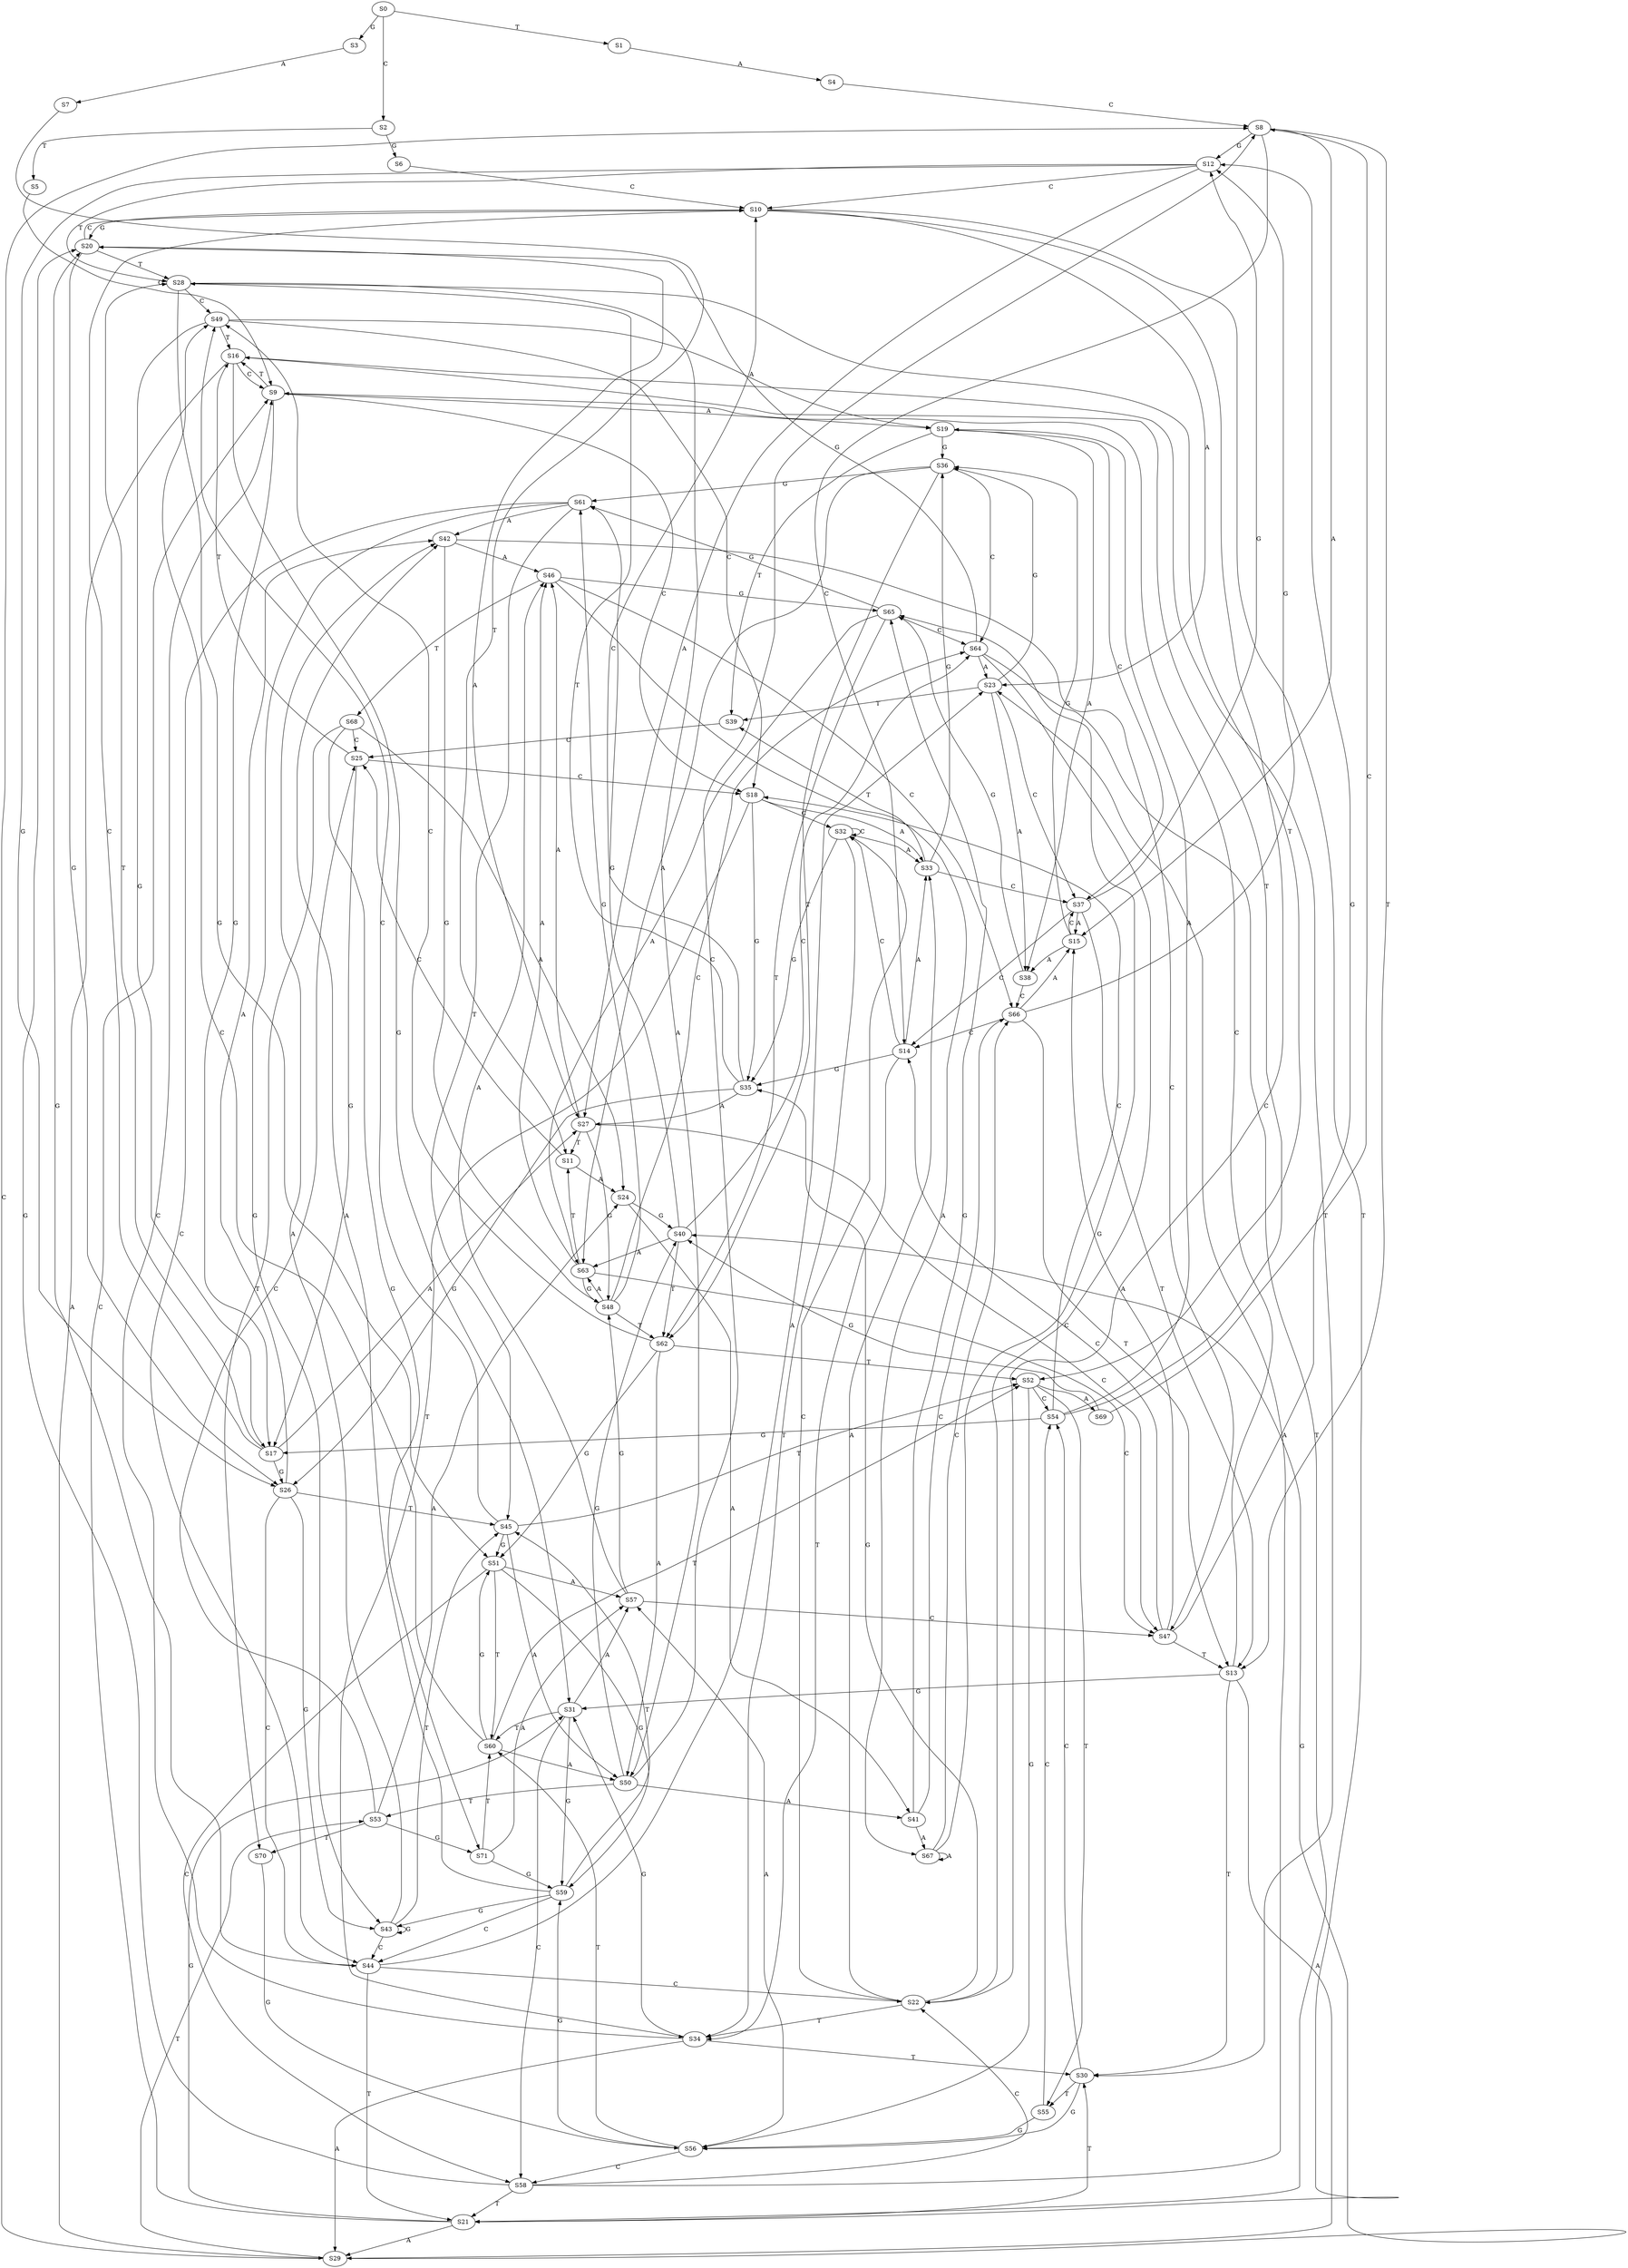 strict digraph  {
	S0 -> S1 [ label = T ];
	S0 -> S2 [ label = C ];
	S0 -> S3 [ label = G ];
	S1 -> S4 [ label = A ];
	S2 -> S5 [ label = T ];
	S2 -> S6 [ label = G ];
	S3 -> S7 [ label = A ];
	S4 -> S8 [ label = C ];
	S5 -> S9 [ label = C ];
	S6 -> S10 [ label = C ];
	S7 -> S11 [ label = T ];
	S8 -> S12 [ label = G ];
	S8 -> S13 [ label = T ];
	S8 -> S14 [ label = C ];
	S8 -> S15 [ label = A ];
	S9 -> S16 [ label = T ];
	S9 -> S17 [ label = G ];
	S9 -> S18 [ label = C ];
	S9 -> S19 [ label = A ];
	S10 -> S20 [ label = G ];
	S10 -> S21 [ label = T ];
	S10 -> S22 [ label = C ];
	S10 -> S23 [ label = A ];
	S11 -> S24 [ label = A ];
	S11 -> S25 [ label = C ];
	S12 -> S26 [ label = G ];
	S12 -> S27 [ label = A ];
	S12 -> S28 [ label = T ];
	S12 -> S10 [ label = C ];
	S13 -> S29 [ label = A ];
	S13 -> S9 [ label = C ];
	S13 -> S30 [ label = T ];
	S13 -> S31 [ label = G ];
	S14 -> S32 [ label = C ];
	S14 -> S33 [ label = A ];
	S14 -> S34 [ label = T ];
	S14 -> S35 [ label = G ];
	S15 -> S36 [ label = G ];
	S15 -> S37 [ label = C ];
	S15 -> S38 [ label = A ];
	S16 -> S31 [ label = G ];
	S16 -> S9 [ label = C ];
	S16 -> S29 [ label = A ];
	S16 -> S30 [ label = T ];
	S17 -> S26 [ label = G ];
	S17 -> S28 [ label = T ];
	S17 -> S10 [ label = C ];
	S17 -> S27 [ label = A ];
	S18 -> S32 [ label = C ];
	S18 -> S33 [ label = A ];
	S18 -> S34 [ label = T ];
	S18 -> S35 [ label = G ];
	S19 -> S39 [ label = T ];
	S19 -> S37 [ label = C ];
	S19 -> S38 [ label = A ];
	S19 -> S36 [ label = G ];
	S20 -> S26 [ label = G ];
	S20 -> S27 [ label = A ];
	S20 -> S28 [ label = T ];
	S20 -> S10 [ label = C ];
	S21 -> S29 [ label = A ];
	S21 -> S9 [ label = C ];
	S21 -> S30 [ label = T ];
	S21 -> S31 [ label = G ];
	S22 -> S35 [ label = G ];
	S22 -> S33 [ label = A ];
	S22 -> S34 [ label = T ];
	S22 -> S32 [ label = C ];
	S23 -> S36 [ label = G ];
	S23 -> S37 [ label = C ];
	S23 -> S38 [ label = A ];
	S23 -> S39 [ label = T ];
	S24 -> S40 [ label = G ];
	S24 -> S41 [ label = A ];
	S25 -> S18 [ label = C ];
	S25 -> S17 [ label = G ];
	S25 -> S16 [ label = T ];
	S26 -> S42 [ label = A ];
	S26 -> S43 [ label = G ];
	S26 -> S44 [ label = C ];
	S26 -> S45 [ label = T ];
	S27 -> S46 [ label = A ];
	S27 -> S47 [ label = C ];
	S27 -> S48 [ label = G ];
	S27 -> S11 [ label = T ];
	S28 -> S49 [ label = C ];
	S28 -> S50 [ label = A ];
	S28 -> S51 [ label = G ];
	S28 -> S52 [ label = T ];
	S29 -> S40 [ label = G ];
	S29 -> S53 [ label = T ];
	S29 -> S8 [ label = C ];
	S30 -> S54 [ label = C ];
	S30 -> S55 [ label = T ];
	S30 -> S56 [ label = G ];
	S31 -> S57 [ label = A ];
	S31 -> S58 [ label = C ];
	S31 -> S59 [ label = G ];
	S31 -> S60 [ label = T ];
	S32 -> S35 [ label = G ];
	S32 -> S32 [ label = C ];
	S32 -> S33 [ label = A ];
	S32 -> S34 [ label = T ];
	S33 -> S36 [ label = G ];
	S33 -> S39 [ label = T ];
	S33 -> S37 [ label = C ];
	S34 -> S31 [ label = G ];
	S34 -> S9 [ label = C ];
	S34 -> S30 [ label = T ];
	S34 -> S29 [ label = A ];
	S35 -> S27 [ label = A ];
	S35 -> S26 [ label = G ];
	S35 -> S28 [ label = T ];
	S35 -> S10 [ label = C ];
	S36 -> S61 [ label = G ];
	S36 -> S62 [ label = T ];
	S36 -> S63 [ label = A ];
	S36 -> S64 [ label = C ];
	S37 -> S13 [ label = T ];
	S37 -> S12 [ label = G ];
	S37 -> S15 [ label = A ];
	S37 -> S14 [ label = C ];
	S38 -> S65 [ label = G ];
	S38 -> S66 [ label = C ];
	S39 -> S25 [ label = C ];
	S40 -> S62 [ label = T ];
	S40 -> S63 [ label = A ];
	S40 -> S64 [ label = C ];
	S40 -> S61 [ label = G ];
	S41 -> S65 [ label = G ];
	S41 -> S67 [ label = A ];
	S41 -> S66 [ label = C ];
	S42 -> S46 [ label = A ];
	S42 -> S48 [ label = G ];
	S42 -> S47 [ label = C ];
	S43 -> S45 [ label = T ];
	S43 -> S44 [ label = C ];
	S43 -> S43 [ label = G ];
	S43 -> S42 [ label = A ];
	S44 -> S21 [ label = T ];
	S44 -> S22 [ label = C ];
	S44 -> S23 [ label = A ];
	S44 -> S20 [ label = G ];
	S45 -> S50 [ label = A ];
	S45 -> S49 [ label = C ];
	S45 -> S51 [ label = G ];
	S45 -> S52 [ label = T ];
	S46 -> S68 [ label = T ];
	S46 -> S66 [ label = C ];
	S46 -> S67 [ label = A ];
	S46 -> S65 [ label = G ];
	S47 -> S13 [ label = T ];
	S47 -> S12 [ label = G ];
	S47 -> S14 [ label = C ];
	S47 -> S15 [ label = A ];
	S48 -> S62 [ label = T ];
	S48 -> S61 [ label = G ];
	S48 -> S63 [ label = A ];
	S48 -> S64 [ label = C ];
	S49 -> S16 [ label = T ];
	S49 -> S17 [ label = G ];
	S49 -> S19 [ label = A ];
	S49 -> S18 [ label = C ];
	S50 -> S53 [ label = T ];
	S50 -> S40 [ label = G ];
	S50 -> S41 [ label = A ];
	S50 -> S8 [ label = C ];
	S51 -> S60 [ label = T ];
	S51 -> S59 [ label = G ];
	S51 -> S57 [ label = A ];
	S51 -> S58 [ label = C ];
	S52 -> S54 [ label = C ];
	S52 -> S56 [ label = G ];
	S52 -> S69 [ label = A ];
	S52 -> S55 [ label = T ];
	S53 -> S25 [ label = C ];
	S53 -> S24 [ label = A ];
	S53 -> S70 [ label = T ];
	S53 -> S71 [ label = G ];
	S54 -> S19 [ label = A ];
	S54 -> S18 [ label = C ];
	S54 -> S17 [ label = G ];
	S54 -> S16 [ label = T ];
	S55 -> S56 [ label = G ];
	S55 -> S54 [ label = C ];
	S56 -> S59 [ label = G ];
	S56 -> S58 [ label = C ];
	S56 -> S60 [ label = T ];
	S56 -> S57 [ label = A ];
	S57 -> S48 [ label = G ];
	S57 -> S47 [ label = C ];
	S57 -> S46 [ label = A ];
	S58 -> S22 [ label = C ];
	S58 -> S20 [ label = G ];
	S58 -> S21 [ label = T ];
	S58 -> S23 [ label = A ];
	S59 -> S43 [ label = G ];
	S59 -> S44 [ label = C ];
	S59 -> S42 [ label = A ];
	S59 -> S45 [ label = T ];
	S60 -> S49 [ label = C ];
	S60 -> S52 [ label = T ];
	S60 -> S51 [ label = G ];
	S60 -> S50 [ label = A ];
	S61 -> S42 [ label = A ];
	S61 -> S43 [ label = G ];
	S61 -> S45 [ label = T ];
	S61 -> S44 [ label = C ];
	S62 -> S50 [ label = A ];
	S62 -> S49 [ label = C ];
	S62 -> S51 [ label = G ];
	S62 -> S52 [ label = T ];
	S63 -> S46 [ label = A ];
	S63 -> S47 [ label = C ];
	S63 -> S11 [ label = T ];
	S63 -> S48 [ label = G ];
	S64 -> S22 [ label = C ];
	S64 -> S23 [ label = A ];
	S64 -> S20 [ label = G ];
	S64 -> S21 [ label = T ];
	S65 -> S62 [ label = T ];
	S65 -> S63 [ label = A ];
	S65 -> S64 [ label = C ];
	S65 -> S61 [ label = G ];
	S66 -> S15 [ label = A ];
	S66 -> S14 [ label = C ];
	S66 -> S12 [ label = G ];
	S66 -> S13 [ label = T ];
	S67 -> S65 [ label = G ];
	S67 -> S66 [ label = C ];
	S67 -> S67 [ label = A ];
	S68 -> S24 [ label = A ];
	S68 -> S25 [ label = C ];
	S68 -> S71 [ label = G ];
	S68 -> S70 [ label = T ];
	S69 -> S8 [ label = C ];
	S69 -> S40 [ label = G ];
	S70 -> S56 [ label = G ];
	S71 -> S59 [ label = G ];
	S71 -> S57 [ label = A ];
	S71 -> S60 [ label = T ];
}
